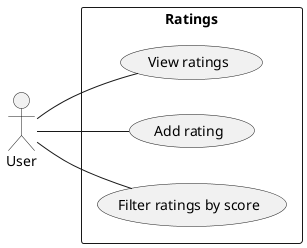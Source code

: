@startuml ratings
left to right direction
actor User
    rectangle "Ratings" {        
        User -- (View ratings)
        User -- (Add rating)
        User -- (Filter ratings by score)
    }
@enduml